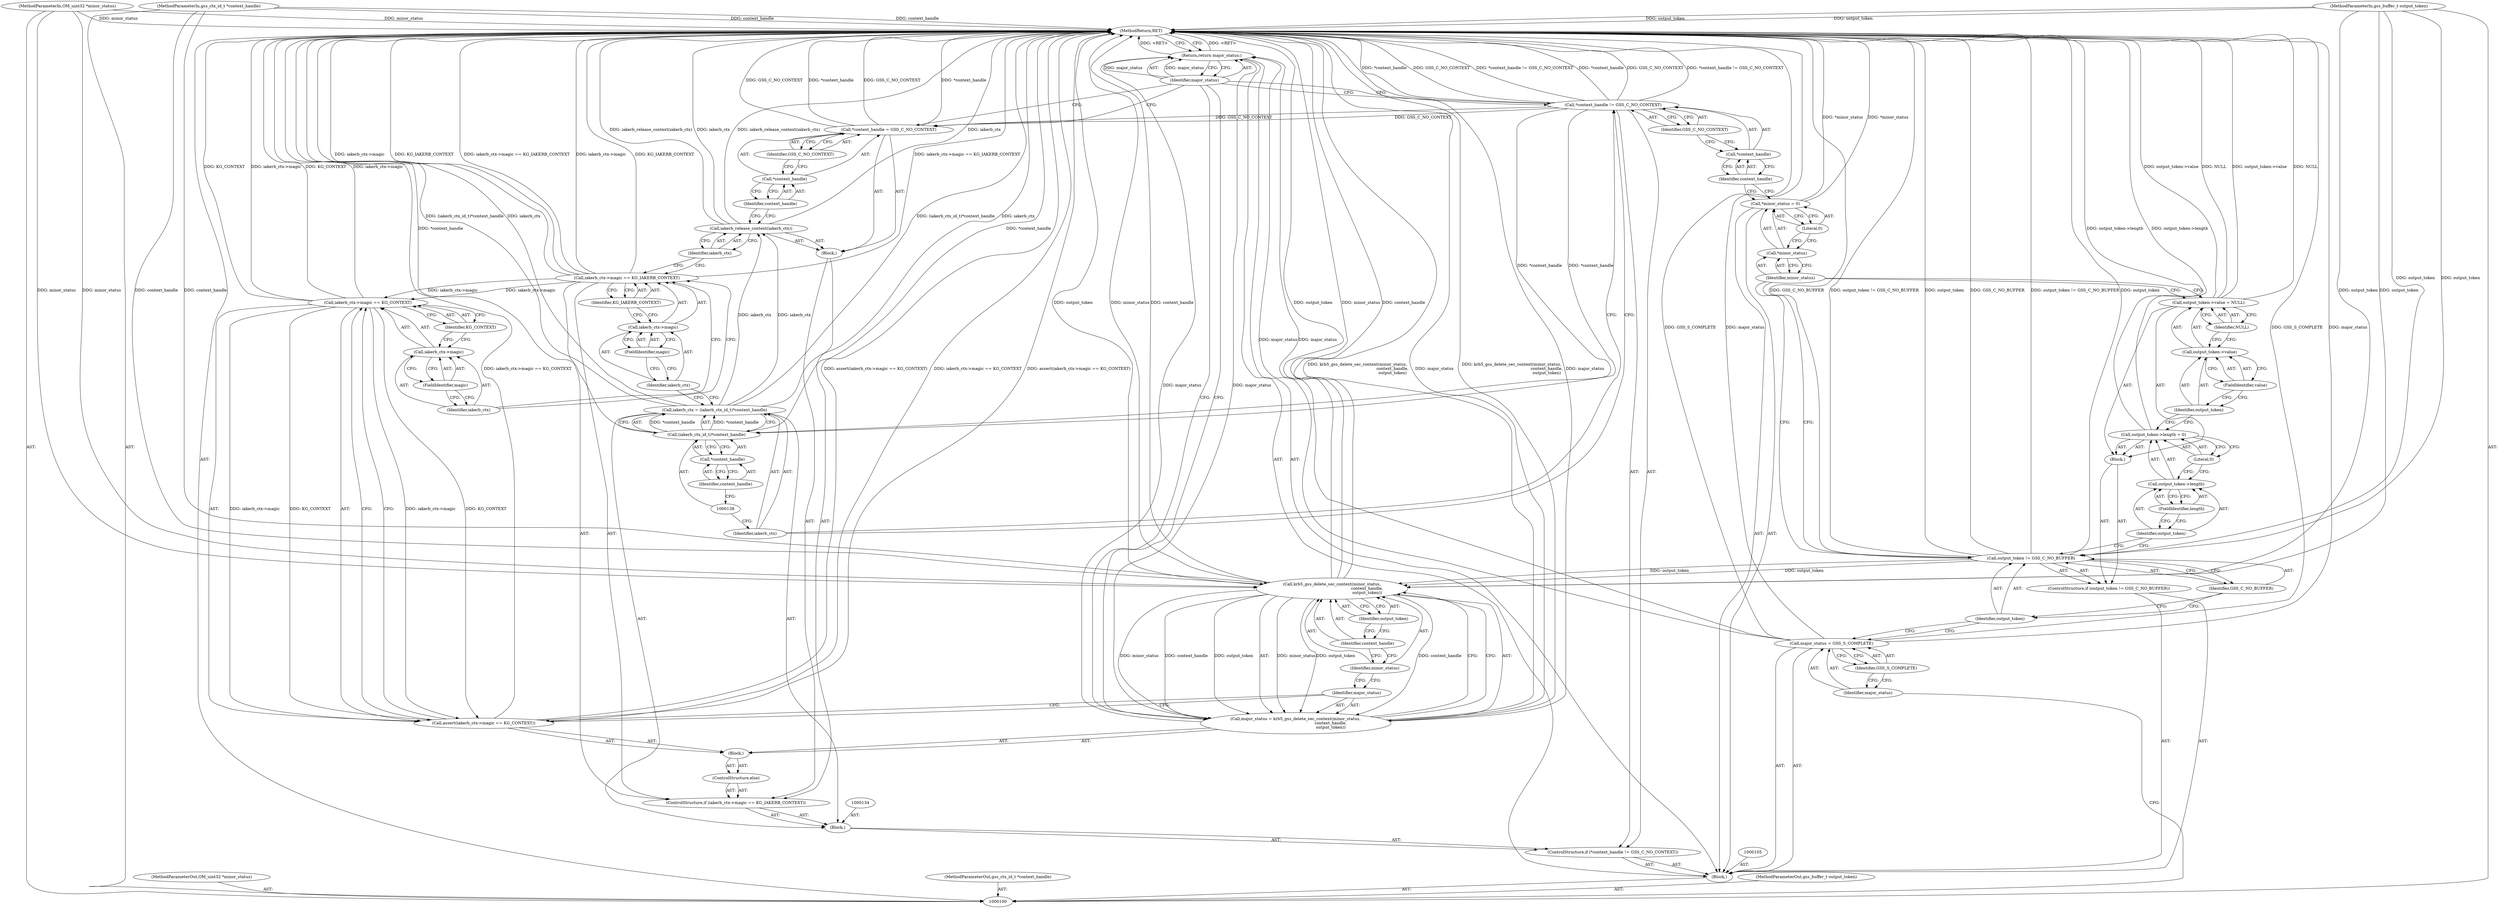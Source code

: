 digraph "1_krb5_e04f0283516e80d2f93366e0d479d13c9b5c8c2a_2" {
"1000170" [label="(MethodReturn,RET)"];
"1000101" [label="(MethodParameterIn,OM_uint32 *minor_status)"];
"1000223" [label="(MethodParameterOut,OM_uint32 *minor_status)"];
"1000127" [label="(Literal,0)"];
"1000124" [label="(Call,*minor_status = 0)"];
"1000125" [label="(Call,*minor_status)"];
"1000126" [label="(Identifier,minor_status)"];
"1000132" [label="(Identifier,GSS_C_NO_CONTEXT)"];
"1000128" [label="(ControlStructure,if (*context_handle != GSS_C_NO_CONTEXT))"];
"1000129" [label="(Call,*context_handle != GSS_C_NO_CONTEXT)"];
"1000130" [label="(Call,*context_handle)"];
"1000131" [label="(Identifier,context_handle)"];
"1000135" [label="(Call,iakerb_ctx = (iakerb_ctx_id_t)*context_handle)"];
"1000136" [label="(Identifier,iakerb_ctx)"];
"1000137" [label="(Call,(iakerb_ctx_id_t)*context_handle)"];
"1000139" [label="(Call,*context_handle)"];
"1000140" [label="(Identifier,context_handle)"];
"1000133" [label="(Block,)"];
"1000142" [label="(Call,iakerb_ctx->magic == KG_IAKERB_CONTEXT)"];
"1000143" [label="(Call,iakerb_ctx->magic)"];
"1000144" [label="(Identifier,iakerb_ctx)"];
"1000145" [label="(FieldIdentifier,magic)"];
"1000146" [label="(Identifier,KG_IAKERB_CONTEXT)"];
"1000147" [label="(Block,)"];
"1000141" [label="(ControlStructure,if (iakerb_ctx->magic == KG_IAKERB_CONTEXT))"];
"1000148" [label="(Call,iakerb_release_context(iakerb_ctx))"];
"1000149" [label="(Identifier,iakerb_ctx)"];
"1000150" [label="(Call,*context_handle = GSS_C_NO_CONTEXT)"];
"1000151" [label="(Call,*context_handle)"];
"1000152" [label="(Identifier,context_handle)"];
"1000153" [label="(Identifier,GSS_C_NO_CONTEXT)"];
"1000154" [label="(ControlStructure,else)"];
"1000155" [label="(Block,)"];
"1000102" [label="(MethodParameterIn,gss_ctx_id_t *context_handle)"];
"1000224" [label="(MethodParameterOut,gss_ctx_id_t *context_handle)"];
"1000156" [label="(Call,assert(iakerb_ctx->magic == KG_CONTEXT))"];
"1000157" [label="(Call,iakerb_ctx->magic == KG_CONTEXT)"];
"1000158" [label="(Call,iakerb_ctx->magic)"];
"1000159" [label="(Identifier,iakerb_ctx)"];
"1000160" [label="(FieldIdentifier,magic)"];
"1000161" [label="(Identifier,KG_CONTEXT)"];
"1000162" [label="(Call,major_status = krb5_gss_delete_sec_context(minor_status,\n                                                       context_handle,\n                                                       output_token))"];
"1000163" [label="(Identifier,major_status)"];
"1000164" [label="(Call,krb5_gss_delete_sec_context(minor_status,\n                                                       context_handle,\n                                                       output_token))"];
"1000165" [label="(Identifier,minor_status)"];
"1000166" [label="(Identifier,context_handle)"];
"1000167" [label="(Identifier,output_token)"];
"1000169" [label="(Identifier,major_status)"];
"1000168" [label="(Return,return major_status;)"];
"1000103" [label="(MethodParameterIn,gss_buffer_t output_token)"];
"1000225" [label="(MethodParameterOut,gss_buffer_t output_token)"];
"1000104" [label="(Block,)"];
"1000106" [label="(Call,major_status = GSS_S_COMPLETE)"];
"1000107" [label="(Identifier,major_status)"];
"1000108" [label="(Identifier,GSS_S_COMPLETE)"];
"1000112" [label="(Identifier,GSS_C_NO_BUFFER)"];
"1000113" [label="(Block,)"];
"1000109" [label="(ControlStructure,if (output_token != GSS_C_NO_BUFFER))"];
"1000110" [label="(Call,output_token != GSS_C_NO_BUFFER)"];
"1000111" [label="(Identifier,output_token)"];
"1000117" [label="(FieldIdentifier,length)"];
"1000118" [label="(Literal,0)"];
"1000114" [label="(Call,output_token->length = 0)"];
"1000115" [label="(Call,output_token->length)"];
"1000116" [label="(Identifier,output_token)"];
"1000122" [label="(FieldIdentifier,value)"];
"1000123" [label="(Identifier,NULL)"];
"1000119" [label="(Call,output_token->value = NULL)"];
"1000120" [label="(Call,output_token->value)"];
"1000121" [label="(Identifier,output_token)"];
"1000170" -> "1000100"  [label="AST: "];
"1000170" -> "1000168"  [label="CFG: "];
"1000168" -> "1000170"  [label="DDG: <RET>"];
"1000142" -> "1000170"  [label="DDG: iakerb_ctx->magic == KG_IAKERB_CONTEXT"];
"1000142" -> "1000170"  [label="DDG: iakerb_ctx->magic"];
"1000142" -> "1000170"  [label="DDG: KG_IAKERB_CONTEXT"];
"1000124" -> "1000170"  [label="DDG: *minor_status"];
"1000106" -> "1000170"  [label="DDG: GSS_S_COMPLETE"];
"1000106" -> "1000170"  [label="DDG: major_status"];
"1000156" -> "1000170"  [label="DDG: iakerb_ctx->magic == KG_CONTEXT"];
"1000156" -> "1000170"  [label="DDG: assert(iakerb_ctx->magic == KG_CONTEXT)"];
"1000164" -> "1000170"  [label="DDG: context_handle"];
"1000164" -> "1000170"  [label="DDG: output_token"];
"1000164" -> "1000170"  [label="DDG: minor_status"];
"1000114" -> "1000170"  [label="DDG: output_token->length"];
"1000150" -> "1000170"  [label="DDG: GSS_C_NO_CONTEXT"];
"1000150" -> "1000170"  [label="DDG: *context_handle"];
"1000129" -> "1000170"  [label="DDG: *context_handle"];
"1000129" -> "1000170"  [label="DDG: GSS_C_NO_CONTEXT"];
"1000129" -> "1000170"  [label="DDG: *context_handle != GSS_C_NO_CONTEXT"];
"1000162" -> "1000170"  [label="DDG: krb5_gss_delete_sec_context(minor_status,\n                                                       context_handle,\n                                                       output_token)"];
"1000162" -> "1000170"  [label="DDG: major_status"];
"1000119" -> "1000170"  [label="DDG: NULL"];
"1000119" -> "1000170"  [label="DDG: output_token->value"];
"1000137" -> "1000170"  [label="DDG: *context_handle"];
"1000157" -> "1000170"  [label="DDG: iakerb_ctx->magic"];
"1000157" -> "1000170"  [label="DDG: KG_CONTEXT"];
"1000103" -> "1000170"  [label="DDG: output_token"];
"1000148" -> "1000170"  [label="DDG: iakerb_ctx"];
"1000148" -> "1000170"  [label="DDG: iakerb_release_context(iakerb_ctx)"];
"1000102" -> "1000170"  [label="DDG: context_handle"];
"1000110" -> "1000170"  [label="DDG: GSS_C_NO_BUFFER"];
"1000110" -> "1000170"  [label="DDG: output_token != GSS_C_NO_BUFFER"];
"1000110" -> "1000170"  [label="DDG: output_token"];
"1000101" -> "1000170"  [label="DDG: minor_status"];
"1000135" -> "1000170"  [label="DDG: iakerb_ctx"];
"1000135" -> "1000170"  [label="DDG: (iakerb_ctx_id_t)*context_handle"];
"1000101" -> "1000100"  [label="AST: "];
"1000101" -> "1000170"  [label="DDG: minor_status"];
"1000101" -> "1000164"  [label="DDG: minor_status"];
"1000223" -> "1000100"  [label="AST: "];
"1000127" -> "1000124"  [label="AST: "];
"1000127" -> "1000125"  [label="CFG: "];
"1000124" -> "1000127"  [label="CFG: "];
"1000124" -> "1000104"  [label="AST: "];
"1000124" -> "1000127"  [label="CFG: "];
"1000125" -> "1000124"  [label="AST: "];
"1000127" -> "1000124"  [label="AST: "];
"1000131" -> "1000124"  [label="CFG: "];
"1000124" -> "1000170"  [label="DDG: *minor_status"];
"1000125" -> "1000124"  [label="AST: "];
"1000125" -> "1000126"  [label="CFG: "];
"1000126" -> "1000125"  [label="AST: "];
"1000127" -> "1000125"  [label="CFG: "];
"1000126" -> "1000125"  [label="AST: "];
"1000126" -> "1000119"  [label="CFG: "];
"1000126" -> "1000110"  [label="CFG: "];
"1000125" -> "1000126"  [label="CFG: "];
"1000132" -> "1000129"  [label="AST: "];
"1000132" -> "1000130"  [label="CFG: "];
"1000129" -> "1000132"  [label="CFG: "];
"1000128" -> "1000104"  [label="AST: "];
"1000129" -> "1000128"  [label="AST: "];
"1000133" -> "1000128"  [label="AST: "];
"1000129" -> "1000128"  [label="AST: "];
"1000129" -> "1000132"  [label="CFG: "];
"1000130" -> "1000129"  [label="AST: "];
"1000132" -> "1000129"  [label="AST: "];
"1000136" -> "1000129"  [label="CFG: "];
"1000169" -> "1000129"  [label="CFG: "];
"1000129" -> "1000170"  [label="DDG: *context_handle"];
"1000129" -> "1000170"  [label="DDG: GSS_C_NO_CONTEXT"];
"1000129" -> "1000170"  [label="DDG: *context_handle != GSS_C_NO_CONTEXT"];
"1000129" -> "1000137"  [label="DDG: *context_handle"];
"1000129" -> "1000150"  [label="DDG: GSS_C_NO_CONTEXT"];
"1000130" -> "1000129"  [label="AST: "];
"1000130" -> "1000131"  [label="CFG: "];
"1000131" -> "1000130"  [label="AST: "];
"1000132" -> "1000130"  [label="CFG: "];
"1000131" -> "1000130"  [label="AST: "];
"1000131" -> "1000124"  [label="CFG: "];
"1000130" -> "1000131"  [label="CFG: "];
"1000135" -> "1000133"  [label="AST: "];
"1000135" -> "1000137"  [label="CFG: "];
"1000136" -> "1000135"  [label="AST: "];
"1000137" -> "1000135"  [label="AST: "];
"1000144" -> "1000135"  [label="CFG: "];
"1000135" -> "1000170"  [label="DDG: iakerb_ctx"];
"1000135" -> "1000170"  [label="DDG: (iakerb_ctx_id_t)*context_handle"];
"1000137" -> "1000135"  [label="DDG: *context_handle"];
"1000135" -> "1000148"  [label="DDG: iakerb_ctx"];
"1000136" -> "1000135"  [label="AST: "];
"1000136" -> "1000129"  [label="CFG: "];
"1000138" -> "1000136"  [label="CFG: "];
"1000137" -> "1000135"  [label="AST: "];
"1000137" -> "1000139"  [label="CFG: "];
"1000138" -> "1000137"  [label="AST: "];
"1000139" -> "1000137"  [label="AST: "];
"1000135" -> "1000137"  [label="CFG: "];
"1000137" -> "1000170"  [label="DDG: *context_handle"];
"1000137" -> "1000135"  [label="DDG: *context_handle"];
"1000129" -> "1000137"  [label="DDG: *context_handle"];
"1000139" -> "1000137"  [label="AST: "];
"1000139" -> "1000140"  [label="CFG: "];
"1000140" -> "1000139"  [label="AST: "];
"1000137" -> "1000139"  [label="CFG: "];
"1000140" -> "1000139"  [label="AST: "];
"1000140" -> "1000138"  [label="CFG: "];
"1000139" -> "1000140"  [label="CFG: "];
"1000133" -> "1000128"  [label="AST: "];
"1000134" -> "1000133"  [label="AST: "];
"1000135" -> "1000133"  [label="AST: "];
"1000141" -> "1000133"  [label="AST: "];
"1000142" -> "1000141"  [label="AST: "];
"1000142" -> "1000146"  [label="CFG: "];
"1000143" -> "1000142"  [label="AST: "];
"1000146" -> "1000142"  [label="AST: "];
"1000149" -> "1000142"  [label="CFG: "];
"1000159" -> "1000142"  [label="CFG: "];
"1000142" -> "1000170"  [label="DDG: iakerb_ctx->magic == KG_IAKERB_CONTEXT"];
"1000142" -> "1000170"  [label="DDG: iakerb_ctx->magic"];
"1000142" -> "1000170"  [label="DDG: KG_IAKERB_CONTEXT"];
"1000142" -> "1000157"  [label="DDG: iakerb_ctx->magic"];
"1000143" -> "1000142"  [label="AST: "];
"1000143" -> "1000145"  [label="CFG: "];
"1000144" -> "1000143"  [label="AST: "];
"1000145" -> "1000143"  [label="AST: "];
"1000146" -> "1000143"  [label="CFG: "];
"1000144" -> "1000143"  [label="AST: "];
"1000144" -> "1000135"  [label="CFG: "];
"1000145" -> "1000144"  [label="CFG: "];
"1000145" -> "1000143"  [label="AST: "];
"1000145" -> "1000144"  [label="CFG: "];
"1000143" -> "1000145"  [label="CFG: "];
"1000146" -> "1000142"  [label="AST: "];
"1000146" -> "1000143"  [label="CFG: "];
"1000142" -> "1000146"  [label="CFG: "];
"1000147" -> "1000141"  [label="AST: "];
"1000148" -> "1000147"  [label="AST: "];
"1000150" -> "1000147"  [label="AST: "];
"1000141" -> "1000133"  [label="AST: "];
"1000142" -> "1000141"  [label="AST: "];
"1000147" -> "1000141"  [label="AST: "];
"1000154" -> "1000141"  [label="AST: "];
"1000148" -> "1000147"  [label="AST: "];
"1000148" -> "1000149"  [label="CFG: "];
"1000149" -> "1000148"  [label="AST: "];
"1000152" -> "1000148"  [label="CFG: "];
"1000148" -> "1000170"  [label="DDG: iakerb_ctx"];
"1000148" -> "1000170"  [label="DDG: iakerb_release_context(iakerb_ctx)"];
"1000135" -> "1000148"  [label="DDG: iakerb_ctx"];
"1000149" -> "1000148"  [label="AST: "];
"1000149" -> "1000142"  [label="CFG: "];
"1000148" -> "1000149"  [label="CFG: "];
"1000150" -> "1000147"  [label="AST: "];
"1000150" -> "1000153"  [label="CFG: "];
"1000151" -> "1000150"  [label="AST: "];
"1000153" -> "1000150"  [label="AST: "];
"1000169" -> "1000150"  [label="CFG: "];
"1000150" -> "1000170"  [label="DDG: GSS_C_NO_CONTEXT"];
"1000150" -> "1000170"  [label="DDG: *context_handle"];
"1000129" -> "1000150"  [label="DDG: GSS_C_NO_CONTEXT"];
"1000151" -> "1000150"  [label="AST: "];
"1000151" -> "1000152"  [label="CFG: "];
"1000152" -> "1000151"  [label="AST: "];
"1000153" -> "1000151"  [label="CFG: "];
"1000152" -> "1000151"  [label="AST: "];
"1000152" -> "1000148"  [label="CFG: "];
"1000151" -> "1000152"  [label="CFG: "];
"1000153" -> "1000150"  [label="AST: "];
"1000153" -> "1000151"  [label="CFG: "];
"1000150" -> "1000153"  [label="CFG: "];
"1000154" -> "1000141"  [label="AST: "];
"1000155" -> "1000154"  [label="AST: "];
"1000155" -> "1000154"  [label="AST: "];
"1000156" -> "1000155"  [label="AST: "];
"1000162" -> "1000155"  [label="AST: "];
"1000102" -> "1000100"  [label="AST: "];
"1000102" -> "1000170"  [label="DDG: context_handle"];
"1000102" -> "1000164"  [label="DDG: context_handle"];
"1000224" -> "1000100"  [label="AST: "];
"1000156" -> "1000155"  [label="AST: "];
"1000156" -> "1000157"  [label="CFG: "];
"1000157" -> "1000156"  [label="AST: "];
"1000163" -> "1000156"  [label="CFG: "];
"1000156" -> "1000170"  [label="DDG: iakerb_ctx->magic == KG_CONTEXT"];
"1000156" -> "1000170"  [label="DDG: assert(iakerb_ctx->magic == KG_CONTEXT)"];
"1000157" -> "1000156"  [label="DDG: iakerb_ctx->magic"];
"1000157" -> "1000156"  [label="DDG: KG_CONTEXT"];
"1000157" -> "1000156"  [label="AST: "];
"1000157" -> "1000161"  [label="CFG: "];
"1000158" -> "1000157"  [label="AST: "];
"1000161" -> "1000157"  [label="AST: "];
"1000156" -> "1000157"  [label="CFG: "];
"1000157" -> "1000170"  [label="DDG: iakerb_ctx->magic"];
"1000157" -> "1000170"  [label="DDG: KG_CONTEXT"];
"1000157" -> "1000156"  [label="DDG: iakerb_ctx->magic"];
"1000157" -> "1000156"  [label="DDG: KG_CONTEXT"];
"1000142" -> "1000157"  [label="DDG: iakerb_ctx->magic"];
"1000158" -> "1000157"  [label="AST: "];
"1000158" -> "1000160"  [label="CFG: "];
"1000159" -> "1000158"  [label="AST: "];
"1000160" -> "1000158"  [label="AST: "];
"1000161" -> "1000158"  [label="CFG: "];
"1000159" -> "1000158"  [label="AST: "];
"1000159" -> "1000142"  [label="CFG: "];
"1000160" -> "1000159"  [label="CFG: "];
"1000160" -> "1000158"  [label="AST: "];
"1000160" -> "1000159"  [label="CFG: "];
"1000158" -> "1000160"  [label="CFG: "];
"1000161" -> "1000157"  [label="AST: "];
"1000161" -> "1000158"  [label="CFG: "];
"1000157" -> "1000161"  [label="CFG: "];
"1000162" -> "1000155"  [label="AST: "];
"1000162" -> "1000164"  [label="CFG: "];
"1000163" -> "1000162"  [label="AST: "];
"1000164" -> "1000162"  [label="AST: "];
"1000169" -> "1000162"  [label="CFG: "];
"1000162" -> "1000170"  [label="DDG: krb5_gss_delete_sec_context(minor_status,\n                                                       context_handle,\n                                                       output_token)"];
"1000162" -> "1000170"  [label="DDG: major_status"];
"1000164" -> "1000162"  [label="DDG: minor_status"];
"1000164" -> "1000162"  [label="DDG: context_handle"];
"1000164" -> "1000162"  [label="DDG: output_token"];
"1000162" -> "1000168"  [label="DDG: major_status"];
"1000163" -> "1000162"  [label="AST: "];
"1000163" -> "1000156"  [label="CFG: "];
"1000165" -> "1000163"  [label="CFG: "];
"1000164" -> "1000162"  [label="AST: "];
"1000164" -> "1000167"  [label="CFG: "];
"1000165" -> "1000164"  [label="AST: "];
"1000166" -> "1000164"  [label="AST: "];
"1000167" -> "1000164"  [label="AST: "];
"1000162" -> "1000164"  [label="CFG: "];
"1000164" -> "1000170"  [label="DDG: context_handle"];
"1000164" -> "1000170"  [label="DDG: output_token"];
"1000164" -> "1000170"  [label="DDG: minor_status"];
"1000164" -> "1000162"  [label="DDG: minor_status"];
"1000164" -> "1000162"  [label="DDG: context_handle"];
"1000164" -> "1000162"  [label="DDG: output_token"];
"1000101" -> "1000164"  [label="DDG: minor_status"];
"1000102" -> "1000164"  [label="DDG: context_handle"];
"1000110" -> "1000164"  [label="DDG: output_token"];
"1000103" -> "1000164"  [label="DDG: output_token"];
"1000165" -> "1000164"  [label="AST: "];
"1000165" -> "1000163"  [label="CFG: "];
"1000166" -> "1000165"  [label="CFG: "];
"1000166" -> "1000164"  [label="AST: "];
"1000166" -> "1000165"  [label="CFG: "];
"1000167" -> "1000166"  [label="CFG: "];
"1000167" -> "1000164"  [label="AST: "];
"1000167" -> "1000166"  [label="CFG: "];
"1000164" -> "1000167"  [label="CFG: "];
"1000169" -> "1000168"  [label="AST: "];
"1000169" -> "1000150"  [label="CFG: "];
"1000169" -> "1000162"  [label="CFG: "];
"1000169" -> "1000129"  [label="CFG: "];
"1000168" -> "1000169"  [label="CFG: "];
"1000169" -> "1000168"  [label="DDG: major_status"];
"1000168" -> "1000104"  [label="AST: "];
"1000168" -> "1000169"  [label="CFG: "];
"1000169" -> "1000168"  [label="AST: "];
"1000170" -> "1000168"  [label="CFG: "];
"1000168" -> "1000170"  [label="DDG: <RET>"];
"1000169" -> "1000168"  [label="DDG: major_status"];
"1000106" -> "1000168"  [label="DDG: major_status"];
"1000162" -> "1000168"  [label="DDG: major_status"];
"1000103" -> "1000100"  [label="AST: "];
"1000103" -> "1000170"  [label="DDG: output_token"];
"1000103" -> "1000110"  [label="DDG: output_token"];
"1000103" -> "1000164"  [label="DDG: output_token"];
"1000225" -> "1000100"  [label="AST: "];
"1000104" -> "1000100"  [label="AST: "];
"1000105" -> "1000104"  [label="AST: "];
"1000106" -> "1000104"  [label="AST: "];
"1000109" -> "1000104"  [label="AST: "];
"1000124" -> "1000104"  [label="AST: "];
"1000128" -> "1000104"  [label="AST: "];
"1000168" -> "1000104"  [label="AST: "];
"1000106" -> "1000104"  [label="AST: "];
"1000106" -> "1000108"  [label="CFG: "];
"1000107" -> "1000106"  [label="AST: "];
"1000108" -> "1000106"  [label="AST: "];
"1000111" -> "1000106"  [label="CFG: "];
"1000106" -> "1000170"  [label="DDG: GSS_S_COMPLETE"];
"1000106" -> "1000170"  [label="DDG: major_status"];
"1000106" -> "1000168"  [label="DDG: major_status"];
"1000107" -> "1000106"  [label="AST: "];
"1000107" -> "1000100"  [label="CFG: "];
"1000108" -> "1000107"  [label="CFG: "];
"1000108" -> "1000106"  [label="AST: "];
"1000108" -> "1000107"  [label="CFG: "];
"1000106" -> "1000108"  [label="CFG: "];
"1000112" -> "1000110"  [label="AST: "];
"1000112" -> "1000111"  [label="CFG: "];
"1000110" -> "1000112"  [label="CFG: "];
"1000113" -> "1000109"  [label="AST: "];
"1000114" -> "1000113"  [label="AST: "];
"1000119" -> "1000113"  [label="AST: "];
"1000109" -> "1000104"  [label="AST: "];
"1000110" -> "1000109"  [label="AST: "];
"1000113" -> "1000109"  [label="AST: "];
"1000110" -> "1000109"  [label="AST: "];
"1000110" -> "1000112"  [label="CFG: "];
"1000111" -> "1000110"  [label="AST: "];
"1000112" -> "1000110"  [label="AST: "];
"1000116" -> "1000110"  [label="CFG: "];
"1000126" -> "1000110"  [label="CFG: "];
"1000110" -> "1000170"  [label="DDG: GSS_C_NO_BUFFER"];
"1000110" -> "1000170"  [label="DDG: output_token != GSS_C_NO_BUFFER"];
"1000110" -> "1000170"  [label="DDG: output_token"];
"1000103" -> "1000110"  [label="DDG: output_token"];
"1000110" -> "1000164"  [label="DDG: output_token"];
"1000111" -> "1000110"  [label="AST: "];
"1000111" -> "1000106"  [label="CFG: "];
"1000112" -> "1000111"  [label="CFG: "];
"1000117" -> "1000115"  [label="AST: "];
"1000117" -> "1000116"  [label="CFG: "];
"1000115" -> "1000117"  [label="CFG: "];
"1000118" -> "1000114"  [label="AST: "];
"1000118" -> "1000115"  [label="CFG: "];
"1000114" -> "1000118"  [label="CFG: "];
"1000114" -> "1000113"  [label="AST: "];
"1000114" -> "1000118"  [label="CFG: "];
"1000115" -> "1000114"  [label="AST: "];
"1000118" -> "1000114"  [label="AST: "];
"1000121" -> "1000114"  [label="CFG: "];
"1000114" -> "1000170"  [label="DDG: output_token->length"];
"1000115" -> "1000114"  [label="AST: "];
"1000115" -> "1000117"  [label="CFG: "];
"1000116" -> "1000115"  [label="AST: "];
"1000117" -> "1000115"  [label="AST: "];
"1000118" -> "1000115"  [label="CFG: "];
"1000116" -> "1000115"  [label="AST: "];
"1000116" -> "1000110"  [label="CFG: "];
"1000117" -> "1000116"  [label="CFG: "];
"1000122" -> "1000120"  [label="AST: "];
"1000122" -> "1000121"  [label="CFG: "];
"1000120" -> "1000122"  [label="CFG: "];
"1000123" -> "1000119"  [label="AST: "];
"1000123" -> "1000120"  [label="CFG: "];
"1000119" -> "1000123"  [label="CFG: "];
"1000119" -> "1000113"  [label="AST: "];
"1000119" -> "1000123"  [label="CFG: "];
"1000120" -> "1000119"  [label="AST: "];
"1000123" -> "1000119"  [label="AST: "];
"1000126" -> "1000119"  [label="CFG: "];
"1000119" -> "1000170"  [label="DDG: NULL"];
"1000119" -> "1000170"  [label="DDG: output_token->value"];
"1000120" -> "1000119"  [label="AST: "];
"1000120" -> "1000122"  [label="CFG: "];
"1000121" -> "1000120"  [label="AST: "];
"1000122" -> "1000120"  [label="AST: "];
"1000123" -> "1000120"  [label="CFG: "];
"1000121" -> "1000120"  [label="AST: "];
"1000121" -> "1000114"  [label="CFG: "];
"1000122" -> "1000121"  [label="CFG: "];
}
